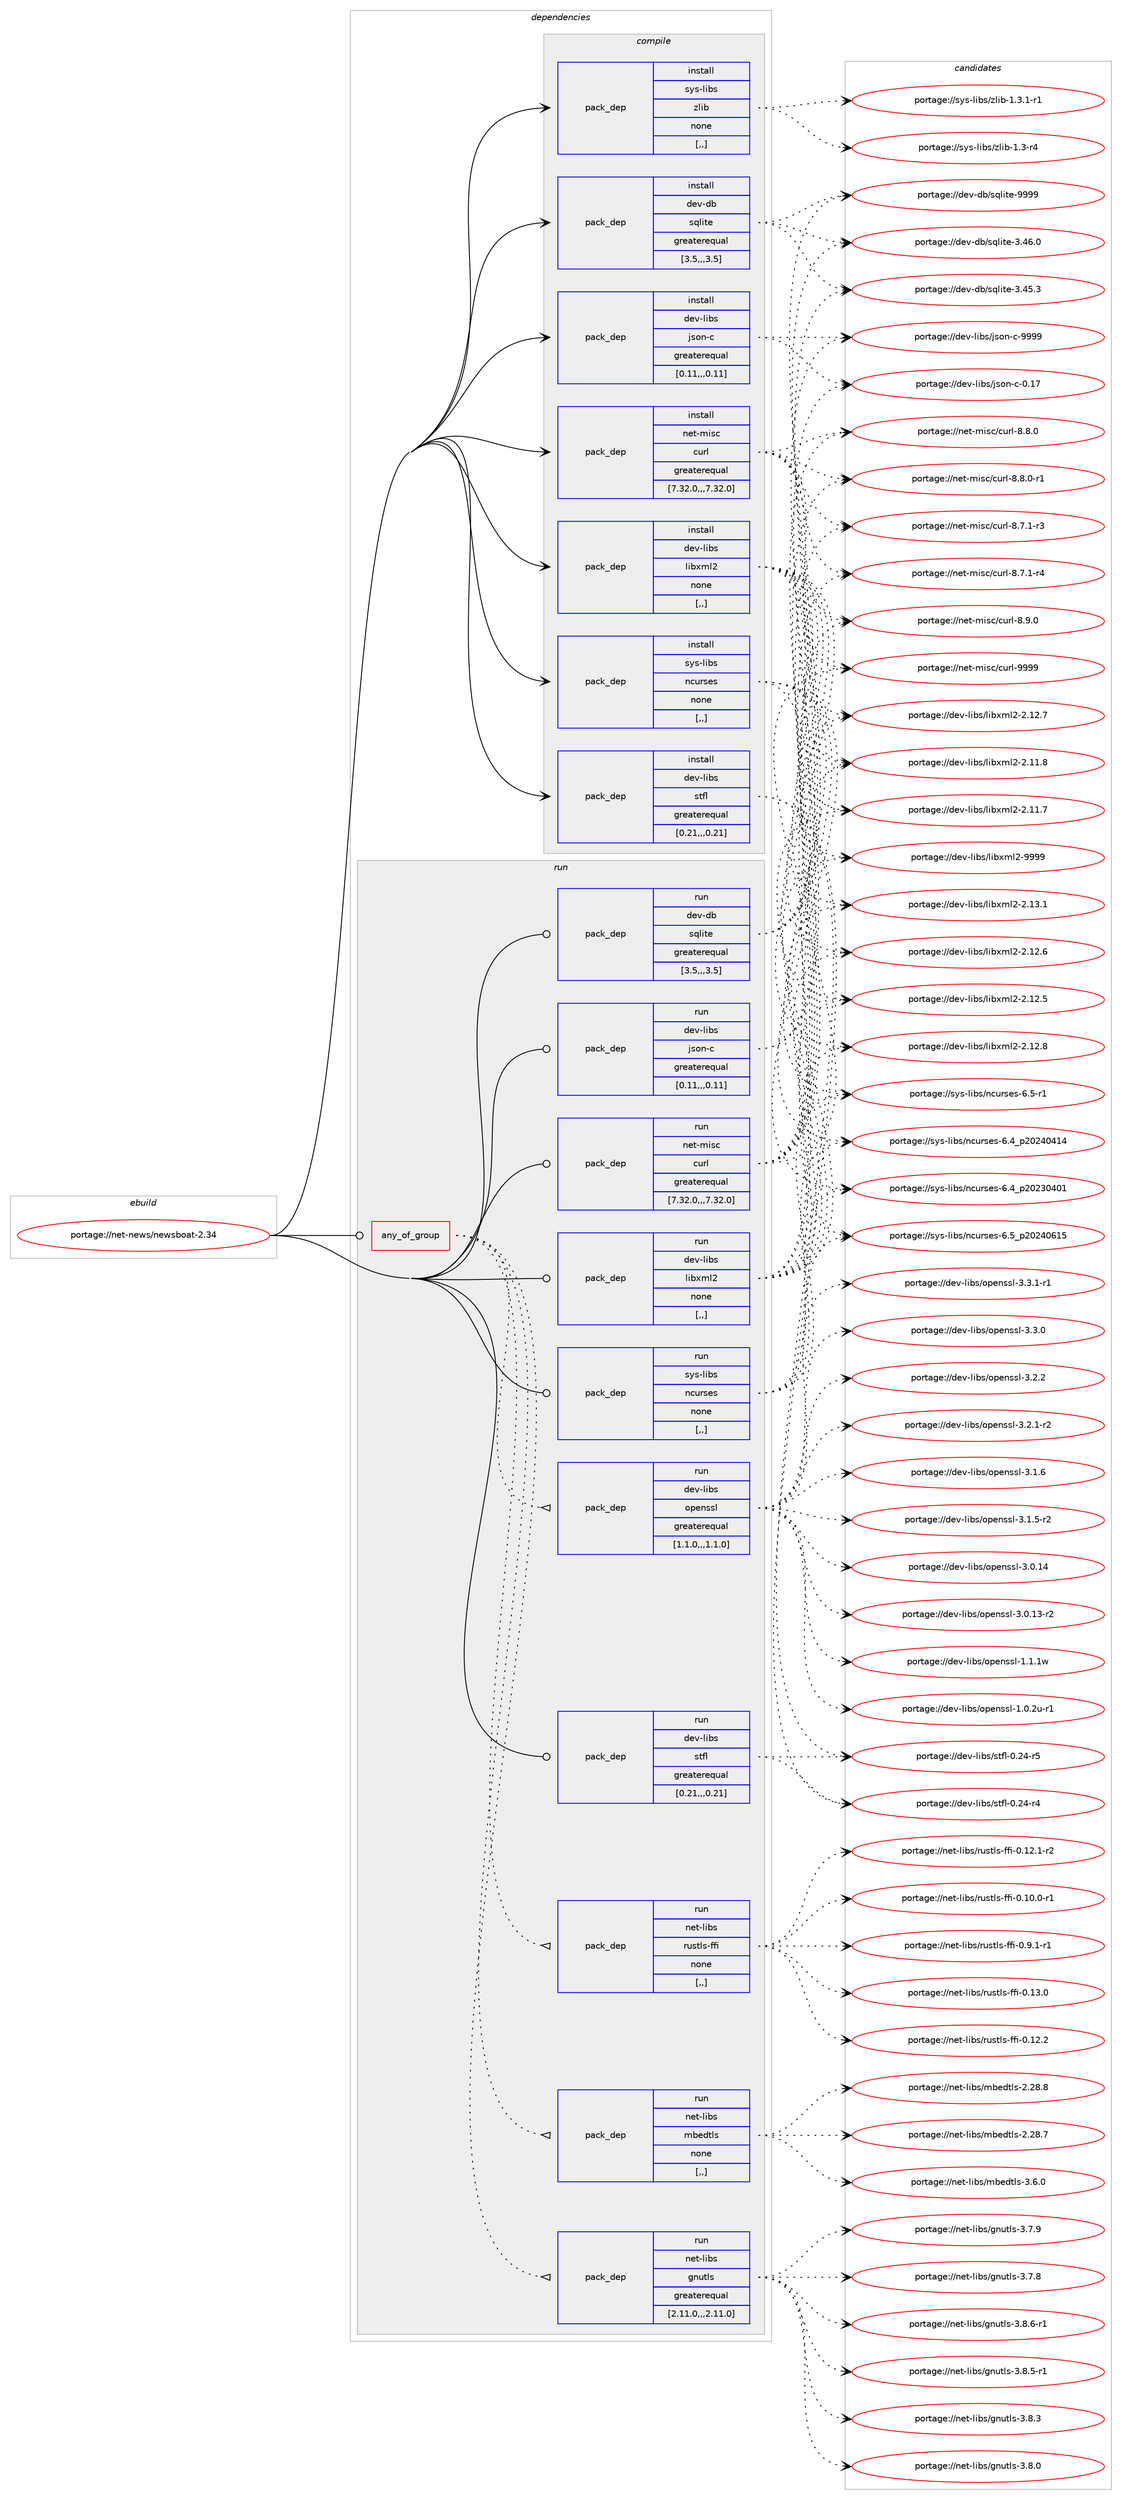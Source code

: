digraph prolog {

# *************
# Graph options
# *************

newrank=true;
concentrate=true;
compound=true;
graph [rankdir=LR,fontname=Helvetica,fontsize=10,ranksep=1.5];#, ranksep=2.5, nodesep=0.2];
edge  [arrowhead=vee];
node  [fontname=Helvetica,fontsize=10];

# **********
# The ebuild
# **********

subgraph cluster_leftcol {
color=gray;
label=<<i>ebuild</i>>;
id [label="portage://net-news/newsboat-2.34", color=red, width=4, href="../net-news/newsboat-2.34.svg"];
}

# ****************
# The dependencies
# ****************

subgraph cluster_midcol {
color=gray;
label=<<i>dependencies</i>>;
subgraph cluster_compile {
fillcolor="#eeeeee";
style=filled;
label=<<i>compile</i>>;
subgraph pack276577 {
dependency379371 [label=<<TABLE BORDER="0" CELLBORDER="1" CELLSPACING="0" CELLPADDING="4" WIDTH="220"><TR><TD ROWSPAN="6" CELLPADDING="30">pack_dep</TD></TR><TR><TD WIDTH="110">install</TD></TR><TR><TD>dev-db</TD></TR><TR><TD>sqlite</TD></TR><TR><TD>greaterequal</TD></TR><TR><TD>[3.5,,,3.5]</TD></TR></TABLE>>, shape=none, color=blue];
}
id:e -> dependency379371:w [weight=20,style="solid",arrowhead="vee"];
subgraph pack276578 {
dependency379372 [label=<<TABLE BORDER="0" CELLBORDER="1" CELLSPACING="0" CELLPADDING="4" WIDTH="220"><TR><TD ROWSPAN="6" CELLPADDING="30">pack_dep</TD></TR><TR><TD WIDTH="110">install</TD></TR><TR><TD>dev-libs</TD></TR><TR><TD>json-c</TD></TR><TR><TD>greaterequal</TD></TR><TR><TD>[0.11,,,0.11]</TD></TR></TABLE>>, shape=none, color=blue];
}
id:e -> dependency379372:w [weight=20,style="solid",arrowhead="vee"];
subgraph pack276579 {
dependency379373 [label=<<TABLE BORDER="0" CELLBORDER="1" CELLSPACING="0" CELLPADDING="4" WIDTH="220"><TR><TD ROWSPAN="6" CELLPADDING="30">pack_dep</TD></TR><TR><TD WIDTH="110">install</TD></TR><TR><TD>dev-libs</TD></TR><TR><TD>libxml2</TD></TR><TR><TD>none</TD></TR><TR><TD>[,,]</TD></TR></TABLE>>, shape=none, color=blue];
}
id:e -> dependency379373:w [weight=20,style="solid",arrowhead="vee"];
subgraph pack276580 {
dependency379374 [label=<<TABLE BORDER="0" CELLBORDER="1" CELLSPACING="0" CELLPADDING="4" WIDTH="220"><TR><TD ROWSPAN="6" CELLPADDING="30">pack_dep</TD></TR><TR><TD WIDTH="110">install</TD></TR><TR><TD>dev-libs</TD></TR><TR><TD>stfl</TD></TR><TR><TD>greaterequal</TD></TR><TR><TD>[0.21,,,0.21]</TD></TR></TABLE>>, shape=none, color=blue];
}
id:e -> dependency379374:w [weight=20,style="solid",arrowhead="vee"];
subgraph pack276581 {
dependency379375 [label=<<TABLE BORDER="0" CELLBORDER="1" CELLSPACING="0" CELLPADDING="4" WIDTH="220"><TR><TD ROWSPAN="6" CELLPADDING="30">pack_dep</TD></TR><TR><TD WIDTH="110">install</TD></TR><TR><TD>net-misc</TD></TR><TR><TD>curl</TD></TR><TR><TD>greaterequal</TD></TR><TR><TD>[7.32.0,,,7.32.0]</TD></TR></TABLE>>, shape=none, color=blue];
}
id:e -> dependency379375:w [weight=20,style="solid",arrowhead="vee"];
subgraph pack276582 {
dependency379376 [label=<<TABLE BORDER="0" CELLBORDER="1" CELLSPACING="0" CELLPADDING="4" WIDTH="220"><TR><TD ROWSPAN="6" CELLPADDING="30">pack_dep</TD></TR><TR><TD WIDTH="110">install</TD></TR><TR><TD>sys-libs</TD></TR><TR><TD>ncurses</TD></TR><TR><TD>none</TD></TR><TR><TD>[,,]</TD></TR></TABLE>>, shape=none, color=blue];
}
id:e -> dependency379376:w [weight=20,style="solid",arrowhead="vee"];
subgraph pack276583 {
dependency379377 [label=<<TABLE BORDER="0" CELLBORDER="1" CELLSPACING="0" CELLPADDING="4" WIDTH="220"><TR><TD ROWSPAN="6" CELLPADDING="30">pack_dep</TD></TR><TR><TD WIDTH="110">install</TD></TR><TR><TD>sys-libs</TD></TR><TR><TD>zlib</TD></TR><TR><TD>none</TD></TR><TR><TD>[,,]</TD></TR></TABLE>>, shape=none, color=blue];
}
id:e -> dependency379377:w [weight=20,style="solid",arrowhead="vee"];
}
subgraph cluster_compileandrun {
fillcolor="#eeeeee";
style=filled;
label=<<i>compile and run</i>>;
}
subgraph cluster_run {
fillcolor="#eeeeee";
style=filled;
label=<<i>run</i>>;
subgraph any2542 {
dependency379378 [label=<<TABLE BORDER="0" CELLBORDER="1" CELLSPACING="0" CELLPADDING="4"><TR><TD CELLPADDING="10">any_of_group</TD></TR></TABLE>>, shape=none, color=red];subgraph pack276584 {
dependency379379 [label=<<TABLE BORDER="0" CELLBORDER="1" CELLSPACING="0" CELLPADDING="4" WIDTH="220"><TR><TD ROWSPAN="6" CELLPADDING="30">pack_dep</TD></TR><TR><TD WIDTH="110">run</TD></TR><TR><TD>dev-libs</TD></TR><TR><TD>openssl</TD></TR><TR><TD>greaterequal</TD></TR><TR><TD>[1.1.0,,,1.1.0]</TD></TR></TABLE>>, shape=none, color=blue];
}
dependency379378:e -> dependency379379:w [weight=20,style="dotted",arrowhead="oinv"];
subgraph pack276585 {
dependency379380 [label=<<TABLE BORDER="0" CELLBORDER="1" CELLSPACING="0" CELLPADDING="4" WIDTH="220"><TR><TD ROWSPAN="6" CELLPADDING="30">pack_dep</TD></TR><TR><TD WIDTH="110">run</TD></TR><TR><TD>net-libs</TD></TR><TR><TD>gnutls</TD></TR><TR><TD>greaterequal</TD></TR><TR><TD>[2.11.0,,,2.11.0]</TD></TR></TABLE>>, shape=none, color=blue];
}
dependency379378:e -> dependency379380:w [weight=20,style="dotted",arrowhead="oinv"];
subgraph pack276586 {
dependency379381 [label=<<TABLE BORDER="0" CELLBORDER="1" CELLSPACING="0" CELLPADDING="4" WIDTH="220"><TR><TD ROWSPAN="6" CELLPADDING="30">pack_dep</TD></TR><TR><TD WIDTH="110">run</TD></TR><TR><TD>net-libs</TD></TR><TR><TD>mbedtls</TD></TR><TR><TD>none</TD></TR><TR><TD>[,,]</TD></TR></TABLE>>, shape=none, color=blue];
}
dependency379378:e -> dependency379381:w [weight=20,style="dotted",arrowhead="oinv"];
subgraph pack276587 {
dependency379382 [label=<<TABLE BORDER="0" CELLBORDER="1" CELLSPACING="0" CELLPADDING="4" WIDTH="220"><TR><TD ROWSPAN="6" CELLPADDING="30">pack_dep</TD></TR><TR><TD WIDTH="110">run</TD></TR><TR><TD>net-libs</TD></TR><TR><TD>rustls-ffi</TD></TR><TR><TD>none</TD></TR><TR><TD>[,,]</TD></TR></TABLE>>, shape=none, color=blue];
}
dependency379378:e -> dependency379382:w [weight=20,style="dotted",arrowhead="oinv"];
}
id:e -> dependency379378:w [weight=20,style="solid",arrowhead="odot"];
subgraph pack276588 {
dependency379383 [label=<<TABLE BORDER="0" CELLBORDER="1" CELLSPACING="0" CELLPADDING="4" WIDTH="220"><TR><TD ROWSPAN="6" CELLPADDING="30">pack_dep</TD></TR><TR><TD WIDTH="110">run</TD></TR><TR><TD>dev-db</TD></TR><TR><TD>sqlite</TD></TR><TR><TD>greaterequal</TD></TR><TR><TD>[3.5,,,3.5]</TD></TR></TABLE>>, shape=none, color=blue];
}
id:e -> dependency379383:w [weight=20,style="solid",arrowhead="odot"];
subgraph pack276589 {
dependency379384 [label=<<TABLE BORDER="0" CELLBORDER="1" CELLSPACING="0" CELLPADDING="4" WIDTH="220"><TR><TD ROWSPAN="6" CELLPADDING="30">pack_dep</TD></TR><TR><TD WIDTH="110">run</TD></TR><TR><TD>dev-libs</TD></TR><TR><TD>json-c</TD></TR><TR><TD>greaterequal</TD></TR><TR><TD>[0.11,,,0.11]</TD></TR></TABLE>>, shape=none, color=blue];
}
id:e -> dependency379384:w [weight=20,style="solid",arrowhead="odot"];
subgraph pack276590 {
dependency379385 [label=<<TABLE BORDER="0" CELLBORDER="1" CELLSPACING="0" CELLPADDING="4" WIDTH="220"><TR><TD ROWSPAN="6" CELLPADDING="30">pack_dep</TD></TR><TR><TD WIDTH="110">run</TD></TR><TR><TD>dev-libs</TD></TR><TR><TD>libxml2</TD></TR><TR><TD>none</TD></TR><TR><TD>[,,]</TD></TR></TABLE>>, shape=none, color=blue];
}
id:e -> dependency379385:w [weight=20,style="solid",arrowhead="odot"];
subgraph pack276591 {
dependency379386 [label=<<TABLE BORDER="0" CELLBORDER="1" CELLSPACING="0" CELLPADDING="4" WIDTH="220"><TR><TD ROWSPAN="6" CELLPADDING="30">pack_dep</TD></TR><TR><TD WIDTH="110">run</TD></TR><TR><TD>dev-libs</TD></TR><TR><TD>stfl</TD></TR><TR><TD>greaterequal</TD></TR><TR><TD>[0.21,,,0.21]</TD></TR></TABLE>>, shape=none, color=blue];
}
id:e -> dependency379386:w [weight=20,style="solid",arrowhead="odot"];
subgraph pack276592 {
dependency379387 [label=<<TABLE BORDER="0" CELLBORDER="1" CELLSPACING="0" CELLPADDING="4" WIDTH="220"><TR><TD ROWSPAN="6" CELLPADDING="30">pack_dep</TD></TR><TR><TD WIDTH="110">run</TD></TR><TR><TD>net-misc</TD></TR><TR><TD>curl</TD></TR><TR><TD>greaterequal</TD></TR><TR><TD>[7.32.0,,,7.32.0]</TD></TR></TABLE>>, shape=none, color=blue];
}
id:e -> dependency379387:w [weight=20,style="solid",arrowhead="odot"];
subgraph pack276593 {
dependency379388 [label=<<TABLE BORDER="0" CELLBORDER="1" CELLSPACING="0" CELLPADDING="4" WIDTH="220"><TR><TD ROWSPAN="6" CELLPADDING="30">pack_dep</TD></TR><TR><TD WIDTH="110">run</TD></TR><TR><TD>sys-libs</TD></TR><TR><TD>ncurses</TD></TR><TR><TD>none</TD></TR><TR><TD>[,,]</TD></TR></TABLE>>, shape=none, color=blue];
}
id:e -> dependency379388:w [weight=20,style="solid",arrowhead="odot"];
}
}

# **************
# The candidates
# **************

subgraph cluster_choices {
rank=same;
color=gray;
label=<<i>candidates</i>>;

subgraph choice276577 {
color=black;
nodesep=1;
choice1001011184510098471151131081051161014557575757 [label="portage://dev-db/sqlite-9999", color=red, width=4,href="../dev-db/sqlite-9999.svg"];
choice10010111845100984711511310810511610145514652544648 [label="portage://dev-db/sqlite-3.46.0", color=red, width=4,href="../dev-db/sqlite-3.46.0.svg"];
choice10010111845100984711511310810511610145514652534651 [label="portage://dev-db/sqlite-3.45.3", color=red, width=4,href="../dev-db/sqlite-3.45.3.svg"];
dependency379371:e -> choice1001011184510098471151131081051161014557575757:w [style=dotted,weight="100"];
dependency379371:e -> choice10010111845100984711511310810511610145514652544648:w [style=dotted,weight="100"];
dependency379371:e -> choice10010111845100984711511310810511610145514652534651:w [style=dotted,weight="100"];
}
subgraph choice276578 {
color=black;
nodesep=1;
choice10010111845108105981154710611511111045994557575757 [label="portage://dev-libs/json-c-9999", color=red, width=4,href="../dev-libs/json-c-9999.svg"];
choice10010111845108105981154710611511111045994548464955 [label="portage://dev-libs/json-c-0.17", color=red, width=4,href="../dev-libs/json-c-0.17.svg"];
dependency379372:e -> choice10010111845108105981154710611511111045994557575757:w [style=dotted,weight="100"];
dependency379372:e -> choice10010111845108105981154710611511111045994548464955:w [style=dotted,weight="100"];
}
subgraph choice276579 {
color=black;
nodesep=1;
choice10010111845108105981154710810598120109108504557575757 [label="portage://dev-libs/libxml2-9999", color=red, width=4,href="../dev-libs/libxml2-9999.svg"];
choice100101118451081059811547108105981201091085045504649514649 [label="portage://dev-libs/libxml2-2.13.1", color=red, width=4,href="../dev-libs/libxml2-2.13.1.svg"];
choice100101118451081059811547108105981201091085045504649504656 [label="portage://dev-libs/libxml2-2.12.8", color=red, width=4,href="../dev-libs/libxml2-2.12.8.svg"];
choice100101118451081059811547108105981201091085045504649504655 [label="portage://dev-libs/libxml2-2.12.7", color=red, width=4,href="../dev-libs/libxml2-2.12.7.svg"];
choice100101118451081059811547108105981201091085045504649504654 [label="portage://dev-libs/libxml2-2.12.6", color=red, width=4,href="../dev-libs/libxml2-2.12.6.svg"];
choice100101118451081059811547108105981201091085045504649504653 [label="portage://dev-libs/libxml2-2.12.5", color=red, width=4,href="../dev-libs/libxml2-2.12.5.svg"];
choice100101118451081059811547108105981201091085045504649494656 [label="portage://dev-libs/libxml2-2.11.8", color=red, width=4,href="../dev-libs/libxml2-2.11.8.svg"];
choice100101118451081059811547108105981201091085045504649494655 [label="portage://dev-libs/libxml2-2.11.7", color=red, width=4,href="../dev-libs/libxml2-2.11.7.svg"];
dependency379373:e -> choice10010111845108105981154710810598120109108504557575757:w [style=dotted,weight="100"];
dependency379373:e -> choice100101118451081059811547108105981201091085045504649514649:w [style=dotted,weight="100"];
dependency379373:e -> choice100101118451081059811547108105981201091085045504649504656:w [style=dotted,weight="100"];
dependency379373:e -> choice100101118451081059811547108105981201091085045504649504655:w [style=dotted,weight="100"];
dependency379373:e -> choice100101118451081059811547108105981201091085045504649504654:w [style=dotted,weight="100"];
dependency379373:e -> choice100101118451081059811547108105981201091085045504649504653:w [style=dotted,weight="100"];
dependency379373:e -> choice100101118451081059811547108105981201091085045504649494656:w [style=dotted,weight="100"];
dependency379373:e -> choice100101118451081059811547108105981201091085045504649494655:w [style=dotted,weight="100"];
}
subgraph choice276580 {
color=black;
nodesep=1;
choice10010111845108105981154711511610210845484650524511453 [label="portage://dev-libs/stfl-0.24-r5", color=red, width=4,href="../dev-libs/stfl-0.24-r5.svg"];
choice10010111845108105981154711511610210845484650524511452 [label="portage://dev-libs/stfl-0.24-r4", color=red, width=4,href="../dev-libs/stfl-0.24-r4.svg"];
dependency379374:e -> choice10010111845108105981154711511610210845484650524511453:w [style=dotted,weight="100"];
dependency379374:e -> choice10010111845108105981154711511610210845484650524511452:w [style=dotted,weight="100"];
}
subgraph choice276581 {
color=black;
nodesep=1;
choice110101116451091051159947991171141084557575757 [label="portage://net-misc/curl-9999", color=red, width=4,href="../net-misc/curl-9999.svg"];
choice11010111645109105115994799117114108455646574648 [label="portage://net-misc/curl-8.9.0", color=red, width=4,href="../net-misc/curl-8.9.0.svg"];
choice110101116451091051159947991171141084556465646484511449 [label="portage://net-misc/curl-8.8.0-r1", color=red, width=4,href="../net-misc/curl-8.8.0-r1.svg"];
choice11010111645109105115994799117114108455646564648 [label="portage://net-misc/curl-8.8.0", color=red, width=4,href="../net-misc/curl-8.8.0.svg"];
choice110101116451091051159947991171141084556465546494511452 [label="portage://net-misc/curl-8.7.1-r4", color=red, width=4,href="../net-misc/curl-8.7.1-r4.svg"];
choice110101116451091051159947991171141084556465546494511451 [label="portage://net-misc/curl-8.7.1-r3", color=red, width=4,href="../net-misc/curl-8.7.1-r3.svg"];
dependency379375:e -> choice110101116451091051159947991171141084557575757:w [style=dotted,weight="100"];
dependency379375:e -> choice11010111645109105115994799117114108455646574648:w [style=dotted,weight="100"];
dependency379375:e -> choice110101116451091051159947991171141084556465646484511449:w [style=dotted,weight="100"];
dependency379375:e -> choice11010111645109105115994799117114108455646564648:w [style=dotted,weight="100"];
dependency379375:e -> choice110101116451091051159947991171141084556465546494511452:w [style=dotted,weight="100"];
dependency379375:e -> choice110101116451091051159947991171141084556465546494511451:w [style=dotted,weight="100"];
}
subgraph choice276582 {
color=black;
nodesep=1;
choice1151211154510810598115471109911711411510111545544653951125048505248544953 [label="portage://sys-libs/ncurses-6.5_p20240615", color=red, width=4,href="../sys-libs/ncurses-6.5_p20240615.svg"];
choice11512111545108105981154711099117114115101115455446534511449 [label="portage://sys-libs/ncurses-6.5-r1", color=red, width=4,href="../sys-libs/ncurses-6.5-r1.svg"];
choice1151211154510810598115471109911711411510111545544652951125048505248524952 [label="portage://sys-libs/ncurses-6.4_p20240414", color=red, width=4,href="../sys-libs/ncurses-6.4_p20240414.svg"];
choice1151211154510810598115471109911711411510111545544652951125048505148524849 [label="portage://sys-libs/ncurses-6.4_p20230401", color=red, width=4,href="../sys-libs/ncurses-6.4_p20230401.svg"];
dependency379376:e -> choice1151211154510810598115471109911711411510111545544653951125048505248544953:w [style=dotted,weight="100"];
dependency379376:e -> choice11512111545108105981154711099117114115101115455446534511449:w [style=dotted,weight="100"];
dependency379376:e -> choice1151211154510810598115471109911711411510111545544652951125048505248524952:w [style=dotted,weight="100"];
dependency379376:e -> choice1151211154510810598115471109911711411510111545544652951125048505148524849:w [style=dotted,weight="100"];
}
subgraph choice276583 {
color=black;
nodesep=1;
choice115121115451081059811547122108105984549465146494511449 [label="portage://sys-libs/zlib-1.3.1-r1", color=red, width=4,href="../sys-libs/zlib-1.3.1-r1.svg"];
choice11512111545108105981154712210810598454946514511452 [label="portage://sys-libs/zlib-1.3-r4", color=red, width=4,href="../sys-libs/zlib-1.3-r4.svg"];
dependency379377:e -> choice115121115451081059811547122108105984549465146494511449:w [style=dotted,weight="100"];
dependency379377:e -> choice11512111545108105981154712210810598454946514511452:w [style=dotted,weight="100"];
}
subgraph choice276584 {
color=black;
nodesep=1;
choice1001011184510810598115471111121011101151151084551465146494511449 [label="portage://dev-libs/openssl-3.3.1-r1", color=red, width=4,href="../dev-libs/openssl-3.3.1-r1.svg"];
choice100101118451081059811547111112101110115115108455146514648 [label="portage://dev-libs/openssl-3.3.0", color=red, width=4,href="../dev-libs/openssl-3.3.0.svg"];
choice100101118451081059811547111112101110115115108455146504650 [label="portage://dev-libs/openssl-3.2.2", color=red, width=4,href="../dev-libs/openssl-3.2.2.svg"];
choice1001011184510810598115471111121011101151151084551465046494511450 [label="portage://dev-libs/openssl-3.2.1-r2", color=red, width=4,href="../dev-libs/openssl-3.2.1-r2.svg"];
choice100101118451081059811547111112101110115115108455146494654 [label="portage://dev-libs/openssl-3.1.6", color=red, width=4,href="../dev-libs/openssl-3.1.6.svg"];
choice1001011184510810598115471111121011101151151084551464946534511450 [label="portage://dev-libs/openssl-3.1.5-r2", color=red, width=4,href="../dev-libs/openssl-3.1.5-r2.svg"];
choice10010111845108105981154711111210111011511510845514648464952 [label="portage://dev-libs/openssl-3.0.14", color=red, width=4,href="../dev-libs/openssl-3.0.14.svg"];
choice100101118451081059811547111112101110115115108455146484649514511450 [label="portage://dev-libs/openssl-3.0.13-r2", color=red, width=4,href="../dev-libs/openssl-3.0.13-r2.svg"];
choice100101118451081059811547111112101110115115108454946494649119 [label="portage://dev-libs/openssl-1.1.1w", color=red, width=4,href="../dev-libs/openssl-1.1.1w.svg"];
choice1001011184510810598115471111121011101151151084549464846501174511449 [label="portage://dev-libs/openssl-1.0.2u-r1", color=red, width=4,href="../dev-libs/openssl-1.0.2u-r1.svg"];
dependency379379:e -> choice1001011184510810598115471111121011101151151084551465146494511449:w [style=dotted,weight="100"];
dependency379379:e -> choice100101118451081059811547111112101110115115108455146514648:w [style=dotted,weight="100"];
dependency379379:e -> choice100101118451081059811547111112101110115115108455146504650:w [style=dotted,weight="100"];
dependency379379:e -> choice1001011184510810598115471111121011101151151084551465046494511450:w [style=dotted,weight="100"];
dependency379379:e -> choice100101118451081059811547111112101110115115108455146494654:w [style=dotted,weight="100"];
dependency379379:e -> choice1001011184510810598115471111121011101151151084551464946534511450:w [style=dotted,weight="100"];
dependency379379:e -> choice10010111845108105981154711111210111011511510845514648464952:w [style=dotted,weight="100"];
dependency379379:e -> choice100101118451081059811547111112101110115115108455146484649514511450:w [style=dotted,weight="100"];
dependency379379:e -> choice100101118451081059811547111112101110115115108454946494649119:w [style=dotted,weight="100"];
dependency379379:e -> choice1001011184510810598115471111121011101151151084549464846501174511449:w [style=dotted,weight="100"];
}
subgraph choice276585 {
color=black;
nodesep=1;
choice1101011164510810598115471031101171161081154551465646544511449 [label="portage://net-libs/gnutls-3.8.6-r1", color=red, width=4,href="../net-libs/gnutls-3.8.6-r1.svg"];
choice1101011164510810598115471031101171161081154551465646534511449 [label="portage://net-libs/gnutls-3.8.5-r1", color=red, width=4,href="../net-libs/gnutls-3.8.5-r1.svg"];
choice110101116451081059811547103110117116108115455146564651 [label="portage://net-libs/gnutls-3.8.3", color=red, width=4,href="../net-libs/gnutls-3.8.3.svg"];
choice110101116451081059811547103110117116108115455146564648 [label="portage://net-libs/gnutls-3.8.0", color=red, width=4,href="../net-libs/gnutls-3.8.0.svg"];
choice110101116451081059811547103110117116108115455146554657 [label="portage://net-libs/gnutls-3.7.9", color=red, width=4,href="../net-libs/gnutls-3.7.9.svg"];
choice110101116451081059811547103110117116108115455146554656 [label="portage://net-libs/gnutls-3.7.8", color=red, width=4,href="../net-libs/gnutls-3.7.8.svg"];
dependency379380:e -> choice1101011164510810598115471031101171161081154551465646544511449:w [style=dotted,weight="100"];
dependency379380:e -> choice1101011164510810598115471031101171161081154551465646534511449:w [style=dotted,weight="100"];
dependency379380:e -> choice110101116451081059811547103110117116108115455146564651:w [style=dotted,weight="100"];
dependency379380:e -> choice110101116451081059811547103110117116108115455146564648:w [style=dotted,weight="100"];
dependency379380:e -> choice110101116451081059811547103110117116108115455146554657:w [style=dotted,weight="100"];
dependency379380:e -> choice110101116451081059811547103110117116108115455146554656:w [style=dotted,weight="100"];
}
subgraph choice276586 {
color=black;
nodesep=1;
choice11010111645108105981154710998101100116108115455146544648 [label="portage://net-libs/mbedtls-3.6.0", color=red, width=4,href="../net-libs/mbedtls-3.6.0.svg"];
choice1101011164510810598115471099810110011610811545504650564656 [label="portage://net-libs/mbedtls-2.28.8", color=red, width=4,href="../net-libs/mbedtls-2.28.8.svg"];
choice1101011164510810598115471099810110011610811545504650564655 [label="portage://net-libs/mbedtls-2.28.7", color=red, width=4,href="../net-libs/mbedtls-2.28.7.svg"];
dependency379381:e -> choice11010111645108105981154710998101100116108115455146544648:w [style=dotted,weight="100"];
dependency379381:e -> choice1101011164510810598115471099810110011610811545504650564656:w [style=dotted,weight="100"];
dependency379381:e -> choice1101011164510810598115471099810110011610811545504650564655:w [style=dotted,weight="100"];
}
subgraph choice276587 {
color=black;
nodesep=1;
choice1101011164510810598115471141171151161081154510210210545484649514648 [label="portage://net-libs/rustls-ffi-0.13.0", color=red, width=4,href="../net-libs/rustls-ffi-0.13.0.svg"];
choice1101011164510810598115471141171151161081154510210210545484649504650 [label="portage://net-libs/rustls-ffi-0.12.2", color=red, width=4,href="../net-libs/rustls-ffi-0.12.2.svg"];
choice11010111645108105981154711411711511610811545102102105454846495046494511450 [label="portage://net-libs/rustls-ffi-0.12.1-r2", color=red, width=4,href="../net-libs/rustls-ffi-0.12.1-r2.svg"];
choice11010111645108105981154711411711511610811545102102105454846494846484511449 [label="portage://net-libs/rustls-ffi-0.10.0-r1", color=red, width=4,href="../net-libs/rustls-ffi-0.10.0-r1.svg"];
choice110101116451081059811547114117115116108115451021021054548465746494511449 [label="portage://net-libs/rustls-ffi-0.9.1-r1", color=red, width=4,href="../net-libs/rustls-ffi-0.9.1-r1.svg"];
dependency379382:e -> choice1101011164510810598115471141171151161081154510210210545484649514648:w [style=dotted,weight="100"];
dependency379382:e -> choice1101011164510810598115471141171151161081154510210210545484649504650:w [style=dotted,weight="100"];
dependency379382:e -> choice11010111645108105981154711411711511610811545102102105454846495046494511450:w [style=dotted,weight="100"];
dependency379382:e -> choice11010111645108105981154711411711511610811545102102105454846494846484511449:w [style=dotted,weight="100"];
dependency379382:e -> choice110101116451081059811547114117115116108115451021021054548465746494511449:w [style=dotted,weight="100"];
}
subgraph choice276588 {
color=black;
nodesep=1;
choice1001011184510098471151131081051161014557575757 [label="portage://dev-db/sqlite-9999", color=red, width=4,href="../dev-db/sqlite-9999.svg"];
choice10010111845100984711511310810511610145514652544648 [label="portage://dev-db/sqlite-3.46.0", color=red, width=4,href="../dev-db/sqlite-3.46.0.svg"];
choice10010111845100984711511310810511610145514652534651 [label="portage://dev-db/sqlite-3.45.3", color=red, width=4,href="../dev-db/sqlite-3.45.3.svg"];
dependency379383:e -> choice1001011184510098471151131081051161014557575757:w [style=dotted,weight="100"];
dependency379383:e -> choice10010111845100984711511310810511610145514652544648:w [style=dotted,weight="100"];
dependency379383:e -> choice10010111845100984711511310810511610145514652534651:w [style=dotted,weight="100"];
}
subgraph choice276589 {
color=black;
nodesep=1;
choice10010111845108105981154710611511111045994557575757 [label="portage://dev-libs/json-c-9999", color=red, width=4,href="../dev-libs/json-c-9999.svg"];
choice10010111845108105981154710611511111045994548464955 [label="portage://dev-libs/json-c-0.17", color=red, width=4,href="../dev-libs/json-c-0.17.svg"];
dependency379384:e -> choice10010111845108105981154710611511111045994557575757:w [style=dotted,weight="100"];
dependency379384:e -> choice10010111845108105981154710611511111045994548464955:w [style=dotted,weight="100"];
}
subgraph choice276590 {
color=black;
nodesep=1;
choice10010111845108105981154710810598120109108504557575757 [label="portage://dev-libs/libxml2-9999", color=red, width=4,href="../dev-libs/libxml2-9999.svg"];
choice100101118451081059811547108105981201091085045504649514649 [label="portage://dev-libs/libxml2-2.13.1", color=red, width=4,href="../dev-libs/libxml2-2.13.1.svg"];
choice100101118451081059811547108105981201091085045504649504656 [label="portage://dev-libs/libxml2-2.12.8", color=red, width=4,href="../dev-libs/libxml2-2.12.8.svg"];
choice100101118451081059811547108105981201091085045504649504655 [label="portage://dev-libs/libxml2-2.12.7", color=red, width=4,href="../dev-libs/libxml2-2.12.7.svg"];
choice100101118451081059811547108105981201091085045504649504654 [label="portage://dev-libs/libxml2-2.12.6", color=red, width=4,href="../dev-libs/libxml2-2.12.6.svg"];
choice100101118451081059811547108105981201091085045504649504653 [label="portage://dev-libs/libxml2-2.12.5", color=red, width=4,href="../dev-libs/libxml2-2.12.5.svg"];
choice100101118451081059811547108105981201091085045504649494656 [label="portage://dev-libs/libxml2-2.11.8", color=red, width=4,href="../dev-libs/libxml2-2.11.8.svg"];
choice100101118451081059811547108105981201091085045504649494655 [label="portage://dev-libs/libxml2-2.11.7", color=red, width=4,href="../dev-libs/libxml2-2.11.7.svg"];
dependency379385:e -> choice10010111845108105981154710810598120109108504557575757:w [style=dotted,weight="100"];
dependency379385:e -> choice100101118451081059811547108105981201091085045504649514649:w [style=dotted,weight="100"];
dependency379385:e -> choice100101118451081059811547108105981201091085045504649504656:w [style=dotted,weight="100"];
dependency379385:e -> choice100101118451081059811547108105981201091085045504649504655:w [style=dotted,weight="100"];
dependency379385:e -> choice100101118451081059811547108105981201091085045504649504654:w [style=dotted,weight="100"];
dependency379385:e -> choice100101118451081059811547108105981201091085045504649504653:w [style=dotted,weight="100"];
dependency379385:e -> choice100101118451081059811547108105981201091085045504649494656:w [style=dotted,weight="100"];
dependency379385:e -> choice100101118451081059811547108105981201091085045504649494655:w [style=dotted,weight="100"];
}
subgraph choice276591 {
color=black;
nodesep=1;
choice10010111845108105981154711511610210845484650524511453 [label="portage://dev-libs/stfl-0.24-r5", color=red, width=4,href="../dev-libs/stfl-0.24-r5.svg"];
choice10010111845108105981154711511610210845484650524511452 [label="portage://dev-libs/stfl-0.24-r4", color=red, width=4,href="../dev-libs/stfl-0.24-r4.svg"];
dependency379386:e -> choice10010111845108105981154711511610210845484650524511453:w [style=dotted,weight="100"];
dependency379386:e -> choice10010111845108105981154711511610210845484650524511452:w [style=dotted,weight="100"];
}
subgraph choice276592 {
color=black;
nodesep=1;
choice110101116451091051159947991171141084557575757 [label="portage://net-misc/curl-9999", color=red, width=4,href="../net-misc/curl-9999.svg"];
choice11010111645109105115994799117114108455646574648 [label="portage://net-misc/curl-8.9.0", color=red, width=4,href="../net-misc/curl-8.9.0.svg"];
choice110101116451091051159947991171141084556465646484511449 [label="portage://net-misc/curl-8.8.0-r1", color=red, width=4,href="../net-misc/curl-8.8.0-r1.svg"];
choice11010111645109105115994799117114108455646564648 [label="portage://net-misc/curl-8.8.0", color=red, width=4,href="../net-misc/curl-8.8.0.svg"];
choice110101116451091051159947991171141084556465546494511452 [label="portage://net-misc/curl-8.7.1-r4", color=red, width=4,href="../net-misc/curl-8.7.1-r4.svg"];
choice110101116451091051159947991171141084556465546494511451 [label="portage://net-misc/curl-8.7.1-r3", color=red, width=4,href="../net-misc/curl-8.7.1-r3.svg"];
dependency379387:e -> choice110101116451091051159947991171141084557575757:w [style=dotted,weight="100"];
dependency379387:e -> choice11010111645109105115994799117114108455646574648:w [style=dotted,weight="100"];
dependency379387:e -> choice110101116451091051159947991171141084556465646484511449:w [style=dotted,weight="100"];
dependency379387:e -> choice11010111645109105115994799117114108455646564648:w [style=dotted,weight="100"];
dependency379387:e -> choice110101116451091051159947991171141084556465546494511452:w [style=dotted,weight="100"];
dependency379387:e -> choice110101116451091051159947991171141084556465546494511451:w [style=dotted,weight="100"];
}
subgraph choice276593 {
color=black;
nodesep=1;
choice1151211154510810598115471109911711411510111545544653951125048505248544953 [label="portage://sys-libs/ncurses-6.5_p20240615", color=red, width=4,href="../sys-libs/ncurses-6.5_p20240615.svg"];
choice11512111545108105981154711099117114115101115455446534511449 [label="portage://sys-libs/ncurses-6.5-r1", color=red, width=4,href="../sys-libs/ncurses-6.5-r1.svg"];
choice1151211154510810598115471109911711411510111545544652951125048505248524952 [label="portage://sys-libs/ncurses-6.4_p20240414", color=red, width=4,href="../sys-libs/ncurses-6.4_p20240414.svg"];
choice1151211154510810598115471109911711411510111545544652951125048505148524849 [label="portage://sys-libs/ncurses-6.4_p20230401", color=red, width=4,href="../sys-libs/ncurses-6.4_p20230401.svg"];
dependency379388:e -> choice1151211154510810598115471109911711411510111545544653951125048505248544953:w [style=dotted,weight="100"];
dependency379388:e -> choice11512111545108105981154711099117114115101115455446534511449:w [style=dotted,weight="100"];
dependency379388:e -> choice1151211154510810598115471109911711411510111545544652951125048505248524952:w [style=dotted,weight="100"];
dependency379388:e -> choice1151211154510810598115471109911711411510111545544652951125048505148524849:w [style=dotted,weight="100"];
}
}

}
